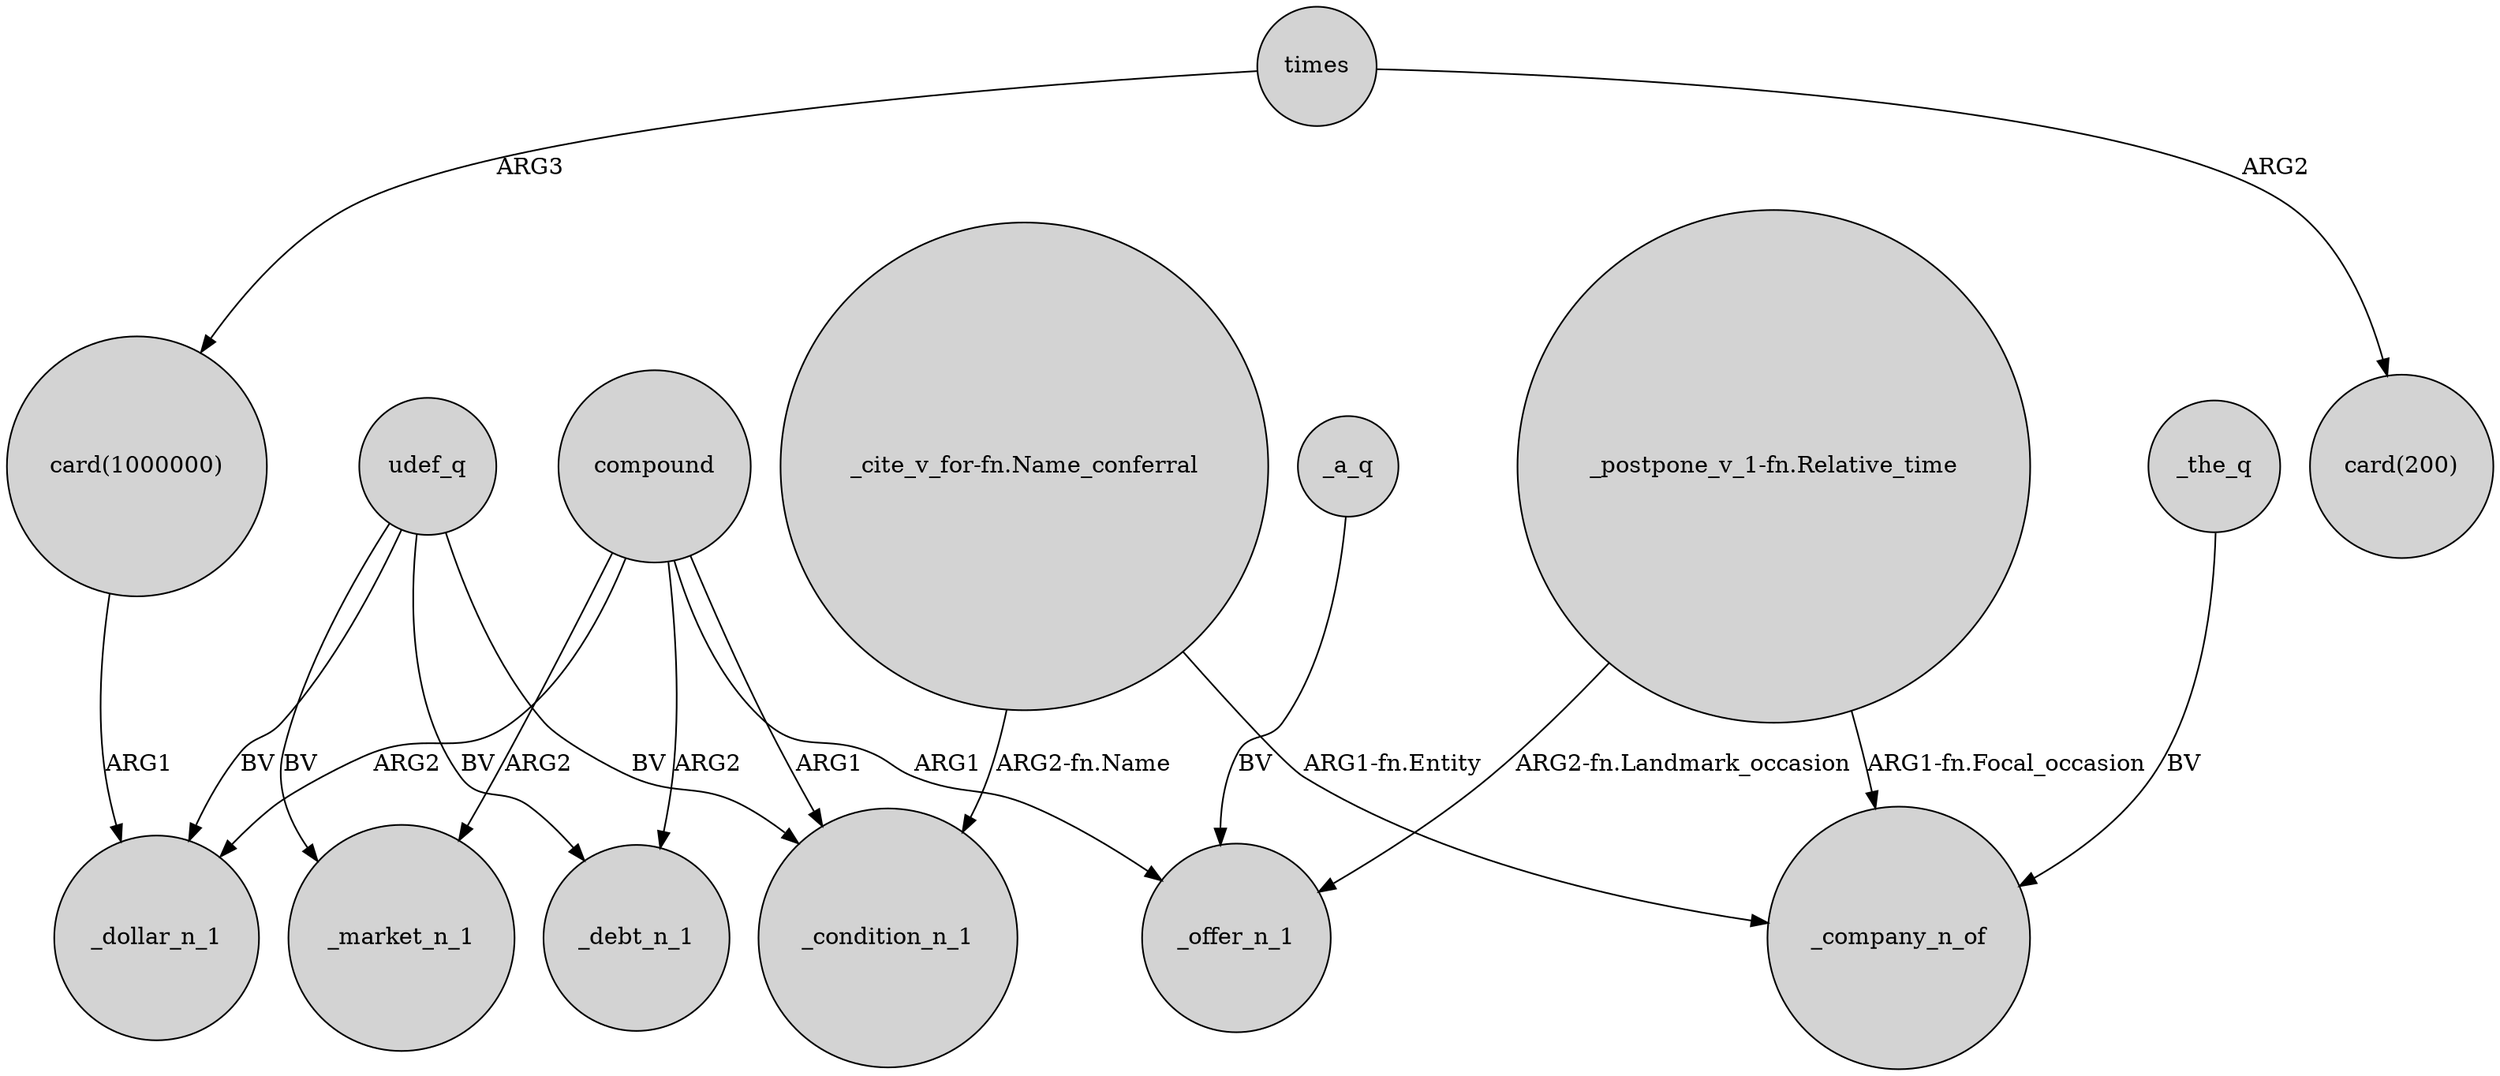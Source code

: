 digraph {
	node [shape=circle style=filled]
	times -> "card(1000000)" [label=ARG3]
	udef_q -> _debt_n_1 [label=BV]
	times -> "card(200)" [label=ARG2]
	"_cite_v_for-fn.Name_conferral" -> _company_n_of [label="ARG1-fn.Entity"]
	udef_q -> _market_n_1 [label=BV]
	compound -> _dollar_n_1 [label=ARG2]
	_a_q -> _offer_n_1 [label=BV]
	udef_q -> _condition_n_1 [label=BV]
	udef_q -> _dollar_n_1 [label=BV]
	compound -> _offer_n_1 [label=ARG1]
	"card(1000000)" -> _dollar_n_1 [label=ARG1]
	compound -> _condition_n_1 [label=ARG1]
	compound -> _market_n_1 [label=ARG2]
	_the_q -> _company_n_of [label=BV]
	compound -> _debt_n_1 [label=ARG2]
	"_postpone_v_1-fn.Relative_time" -> _offer_n_1 [label="ARG2-fn.Landmark_occasion"]
	"_cite_v_for-fn.Name_conferral" -> _condition_n_1 [label="ARG2-fn.Name"]
	"_postpone_v_1-fn.Relative_time" -> _company_n_of [label="ARG1-fn.Focal_occasion"]
}
